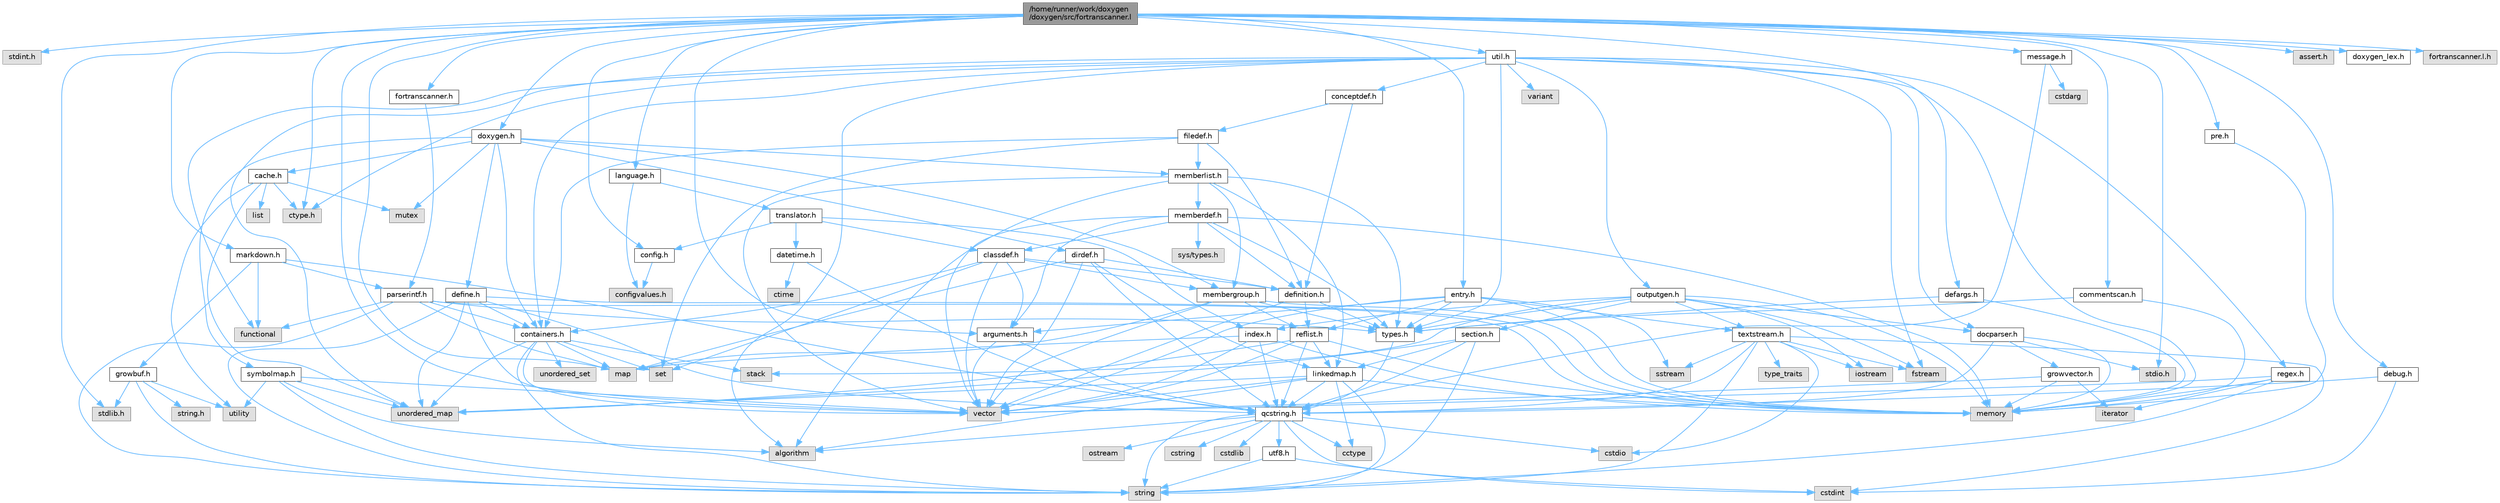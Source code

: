 digraph "/home/runner/work/doxygen/doxygen/src/fortranscanner.l"
{
 // INTERACTIVE_SVG=YES
 // LATEX_PDF_SIZE
  bgcolor="transparent";
  edge [fontname=Helvetica,fontsize=10,labelfontname=Helvetica,labelfontsize=10];
  node [fontname=Helvetica,fontsize=10,shape=box,height=0.2,width=0.4];
  Node1 [id="Node000001",label="/home/runner/work/doxygen\l/doxygen/src/fortranscanner.l",height=0.2,width=0.4,color="gray40", fillcolor="grey60", style="filled", fontcolor="black",tooltip=" "];
  Node1 -> Node2 [id="edge1_Node000001_Node000002",color="steelblue1",style="solid",tooltip=" "];
  Node2 [id="Node000002",label="stdint.h",height=0.2,width=0.4,color="grey60", fillcolor="#E0E0E0", style="filled",tooltip=" "];
  Node1 -> Node3 [id="edge2_Node000001_Node000003",color="steelblue1",style="solid",tooltip=" "];
  Node3 [id="Node000003",label="map",height=0.2,width=0.4,color="grey60", fillcolor="#E0E0E0", style="filled",tooltip=" "];
  Node1 -> Node4 [id="edge3_Node000001_Node000004",color="steelblue1",style="solid",tooltip=" "];
  Node4 [id="Node000004",label="vector",height=0.2,width=0.4,color="grey60", fillcolor="#E0E0E0", style="filled",tooltip=" "];
  Node1 -> Node5 [id="edge4_Node000001_Node000005",color="steelblue1",style="solid",tooltip=" "];
  Node5 [id="Node000005",label="stdio.h",height=0.2,width=0.4,color="grey60", fillcolor="#E0E0E0", style="filled",tooltip=" "];
  Node1 -> Node6 [id="edge5_Node000001_Node000006",color="steelblue1",style="solid",tooltip=" "];
  Node6 [id="Node000006",label="stdlib.h",height=0.2,width=0.4,color="grey60", fillcolor="#E0E0E0", style="filled",tooltip=" "];
  Node1 -> Node7 [id="edge6_Node000001_Node000007",color="steelblue1",style="solid",tooltip=" "];
  Node7 [id="Node000007",label="assert.h",height=0.2,width=0.4,color="grey60", fillcolor="#E0E0E0", style="filled",tooltip=" "];
  Node1 -> Node8 [id="edge7_Node000001_Node000008",color="steelblue1",style="solid",tooltip=" "];
  Node8 [id="Node000008",label="ctype.h",height=0.2,width=0.4,color="grey60", fillcolor="#E0E0E0", style="filled",tooltip=" "];
  Node1 -> Node9 [id="edge8_Node000001_Node000009",color="steelblue1",style="solid",tooltip=" "];
  Node9 [id="Node000009",label="fortranscanner.h",height=0.2,width=0.4,color="grey40", fillcolor="white", style="filled",URL="$d9/d7b/fortranscanner_8h.html",tooltip=" "];
  Node9 -> Node10 [id="edge9_Node000009_Node000010",color="steelblue1",style="solid",tooltip=" "];
  Node10 [id="Node000010",label="parserintf.h",height=0.2,width=0.4,color="grey40", fillcolor="white", style="filled",URL="$da/d55/parserintf_8h.html",tooltip=" "];
  Node10 -> Node11 [id="edge10_Node000010_Node000011",color="steelblue1",style="solid",tooltip=" "];
  Node11 [id="Node000011",label="functional",height=0.2,width=0.4,color="grey60", fillcolor="#E0E0E0", style="filled",tooltip=" "];
  Node10 -> Node12 [id="edge11_Node000010_Node000012",color="steelblue1",style="solid",tooltip=" "];
  Node12 [id="Node000012",label="memory",height=0.2,width=0.4,color="grey60", fillcolor="#E0E0E0", style="filled",tooltip=" "];
  Node10 -> Node3 [id="edge12_Node000010_Node000003",color="steelblue1",style="solid",tooltip=" "];
  Node10 -> Node13 [id="edge13_Node000010_Node000013",color="steelblue1",style="solid",tooltip=" "];
  Node13 [id="Node000013",label="string",height=0.2,width=0.4,color="grey60", fillcolor="#E0E0E0", style="filled",tooltip=" "];
  Node10 -> Node14 [id="edge14_Node000010_Node000014",color="steelblue1",style="solid",tooltip=" "];
  Node14 [id="Node000014",label="types.h",height=0.2,width=0.4,color="grey40", fillcolor="white", style="filled",URL="$d9/d49/types_8h.html",tooltip="This file contains a number of basic enums and types."];
  Node14 -> Node15 [id="edge15_Node000014_Node000015",color="steelblue1",style="solid",tooltip=" "];
  Node15 [id="Node000015",label="qcstring.h",height=0.2,width=0.4,color="grey40", fillcolor="white", style="filled",URL="$d7/d5c/qcstring_8h.html",tooltip=" "];
  Node15 -> Node13 [id="edge16_Node000015_Node000013",color="steelblue1",style="solid",tooltip=" "];
  Node15 -> Node16 [id="edge17_Node000015_Node000016",color="steelblue1",style="solid",tooltip=" "];
  Node16 [id="Node000016",label="algorithm",height=0.2,width=0.4,color="grey60", fillcolor="#E0E0E0", style="filled",tooltip=" "];
  Node15 -> Node17 [id="edge18_Node000015_Node000017",color="steelblue1",style="solid",tooltip=" "];
  Node17 [id="Node000017",label="cctype",height=0.2,width=0.4,color="grey60", fillcolor="#E0E0E0", style="filled",tooltip=" "];
  Node15 -> Node18 [id="edge19_Node000015_Node000018",color="steelblue1",style="solid",tooltip=" "];
  Node18 [id="Node000018",label="cstring",height=0.2,width=0.4,color="grey60", fillcolor="#E0E0E0", style="filled",tooltip=" "];
  Node15 -> Node19 [id="edge20_Node000015_Node000019",color="steelblue1",style="solid",tooltip=" "];
  Node19 [id="Node000019",label="cstdio",height=0.2,width=0.4,color="grey60", fillcolor="#E0E0E0", style="filled",tooltip=" "];
  Node15 -> Node20 [id="edge21_Node000015_Node000020",color="steelblue1",style="solid",tooltip=" "];
  Node20 [id="Node000020",label="cstdlib",height=0.2,width=0.4,color="grey60", fillcolor="#E0E0E0", style="filled",tooltip=" "];
  Node15 -> Node21 [id="edge22_Node000015_Node000021",color="steelblue1",style="solid",tooltip=" "];
  Node21 [id="Node000021",label="cstdint",height=0.2,width=0.4,color="grey60", fillcolor="#E0E0E0", style="filled",tooltip=" "];
  Node15 -> Node22 [id="edge23_Node000015_Node000022",color="steelblue1",style="solid",tooltip=" "];
  Node22 [id="Node000022",label="ostream",height=0.2,width=0.4,color="grey60", fillcolor="#E0E0E0", style="filled",tooltip=" "];
  Node15 -> Node23 [id="edge24_Node000015_Node000023",color="steelblue1",style="solid",tooltip=" "];
  Node23 [id="Node000023",label="utf8.h",height=0.2,width=0.4,color="grey40", fillcolor="white", style="filled",URL="$db/d7c/utf8_8h.html",tooltip="Various UTF8 related helper functions."];
  Node23 -> Node21 [id="edge25_Node000023_Node000021",color="steelblue1",style="solid",tooltip=" "];
  Node23 -> Node13 [id="edge26_Node000023_Node000013",color="steelblue1",style="solid",tooltip=" "];
  Node10 -> Node24 [id="edge27_Node000010_Node000024",color="steelblue1",style="solid",tooltip=" "];
  Node24 [id="Node000024",label="containers.h",height=0.2,width=0.4,color="grey40", fillcolor="white", style="filled",URL="$d5/d75/containers_8h.html",tooltip=" "];
  Node24 -> Node4 [id="edge28_Node000024_Node000004",color="steelblue1",style="solid",tooltip=" "];
  Node24 -> Node13 [id="edge29_Node000024_Node000013",color="steelblue1",style="solid",tooltip=" "];
  Node24 -> Node25 [id="edge30_Node000024_Node000025",color="steelblue1",style="solid",tooltip=" "];
  Node25 [id="Node000025",label="set",height=0.2,width=0.4,color="grey60", fillcolor="#E0E0E0", style="filled",tooltip=" "];
  Node24 -> Node3 [id="edge31_Node000024_Node000003",color="steelblue1",style="solid",tooltip=" "];
  Node24 -> Node26 [id="edge32_Node000024_Node000026",color="steelblue1",style="solid",tooltip=" "];
  Node26 [id="Node000026",label="unordered_set",height=0.2,width=0.4,color="grey60", fillcolor="#E0E0E0", style="filled",tooltip=" "];
  Node24 -> Node27 [id="edge33_Node000024_Node000027",color="steelblue1",style="solid",tooltip=" "];
  Node27 [id="Node000027",label="unordered_map",height=0.2,width=0.4,color="grey60", fillcolor="#E0E0E0", style="filled",tooltip=" "];
  Node24 -> Node28 [id="edge34_Node000024_Node000028",color="steelblue1",style="solid",tooltip=" "];
  Node28 [id="Node000028",label="stack",height=0.2,width=0.4,color="grey60", fillcolor="#E0E0E0", style="filled",tooltip=" "];
  Node1 -> Node29 [id="edge35_Node000001_Node000029",color="steelblue1",style="solid",tooltip=" "];
  Node29 [id="Node000029",label="entry.h",height=0.2,width=0.4,color="grey40", fillcolor="white", style="filled",URL="$d1/dc6/entry_8h.html",tooltip=" "];
  Node29 -> Node4 [id="edge36_Node000029_Node000004",color="steelblue1",style="solid",tooltip=" "];
  Node29 -> Node12 [id="edge37_Node000029_Node000012",color="steelblue1",style="solid",tooltip=" "];
  Node29 -> Node30 [id="edge38_Node000029_Node000030",color="steelblue1",style="solid",tooltip=" "];
  Node30 [id="Node000030",label="sstream",height=0.2,width=0.4,color="grey60", fillcolor="#E0E0E0", style="filled",tooltip=" "];
  Node29 -> Node14 [id="edge39_Node000029_Node000014",color="steelblue1",style="solid",tooltip=" "];
  Node29 -> Node31 [id="edge40_Node000029_Node000031",color="steelblue1",style="solid",tooltip=" "];
  Node31 [id="Node000031",label="arguments.h",height=0.2,width=0.4,color="grey40", fillcolor="white", style="filled",URL="$df/d9b/arguments_8h.html",tooltip=" "];
  Node31 -> Node4 [id="edge41_Node000031_Node000004",color="steelblue1",style="solid",tooltip=" "];
  Node31 -> Node15 [id="edge42_Node000031_Node000015",color="steelblue1",style="solid",tooltip=" "];
  Node29 -> Node32 [id="edge43_Node000029_Node000032",color="steelblue1",style="solid",tooltip=" "];
  Node32 [id="Node000032",label="reflist.h",height=0.2,width=0.4,color="grey40", fillcolor="white", style="filled",URL="$d1/d02/reflist_8h.html",tooltip=" "];
  Node32 -> Node4 [id="edge44_Node000032_Node000004",color="steelblue1",style="solid",tooltip=" "];
  Node32 -> Node27 [id="edge45_Node000032_Node000027",color="steelblue1",style="solid",tooltip=" "];
  Node32 -> Node12 [id="edge46_Node000032_Node000012",color="steelblue1",style="solid",tooltip=" "];
  Node32 -> Node15 [id="edge47_Node000032_Node000015",color="steelblue1",style="solid",tooltip=" "];
  Node32 -> Node33 [id="edge48_Node000032_Node000033",color="steelblue1",style="solid",tooltip=" "];
  Node33 [id="Node000033",label="linkedmap.h",height=0.2,width=0.4,color="grey40", fillcolor="white", style="filled",URL="$da/de1/linkedmap_8h.html",tooltip=" "];
  Node33 -> Node27 [id="edge49_Node000033_Node000027",color="steelblue1",style="solid",tooltip=" "];
  Node33 -> Node4 [id="edge50_Node000033_Node000004",color="steelblue1",style="solid",tooltip=" "];
  Node33 -> Node12 [id="edge51_Node000033_Node000012",color="steelblue1",style="solid",tooltip=" "];
  Node33 -> Node13 [id="edge52_Node000033_Node000013",color="steelblue1",style="solid",tooltip=" "];
  Node33 -> Node16 [id="edge53_Node000033_Node000016",color="steelblue1",style="solid",tooltip=" "];
  Node33 -> Node17 [id="edge54_Node000033_Node000017",color="steelblue1",style="solid",tooltip=" "];
  Node33 -> Node15 [id="edge55_Node000033_Node000015",color="steelblue1",style="solid",tooltip=" "];
  Node29 -> Node34 [id="edge56_Node000029_Node000034",color="steelblue1",style="solid",tooltip=" "];
  Node34 [id="Node000034",label="textstream.h",height=0.2,width=0.4,color="grey40", fillcolor="white", style="filled",URL="$d4/d7d/textstream_8h.html",tooltip=" "];
  Node34 -> Node13 [id="edge57_Node000034_Node000013",color="steelblue1",style="solid",tooltip=" "];
  Node34 -> Node35 [id="edge58_Node000034_Node000035",color="steelblue1",style="solid",tooltip=" "];
  Node35 [id="Node000035",label="iostream",height=0.2,width=0.4,color="grey60", fillcolor="#E0E0E0", style="filled",tooltip=" "];
  Node34 -> Node30 [id="edge59_Node000034_Node000030",color="steelblue1",style="solid",tooltip=" "];
  Node34 -> Node21 [id="edge60_Node000034_Node000021",color="steelblue1",style="solid",tooltip=" "];
  Node34 -> Node19 [id="edge61_Node000034_Node000019",color="steelblue1",style="solid",tooltip=" "];
  Node34 -> Node36 [id="edge62_Node000034_Node000036",color="steelblue1",style="solid",tooltip=" "];
  Node36 [id="Node000036",label="fstream",height=0.2,width=0.4,color="grey60", fillcolor="#E0E0E0", style="filled",tooltip=" "];
  Node34 -> Node37 [id="edge63_Node000034_Node000037",color="steelblue1",style="solid",tooltip=" "];
  Node37 [id="Node000037",label="type_traits",height=0.2,width=0.4,color="grey60", fillcolor="#E0E0E0", style="filled",tooltip=" "];
  Node34 -> Node15 [id="edge64_Node000034_Node000015",color="steelblue1",style="solid",tooltip=" "];
  Node1 -> Node38 [id="edge65_Node000001_Node000038",color="steelblue1",style="solid",tooltip=" "];
  Node38 [id="Node000038",label="message.h",height=0.2,width=0.4,color="grey40", fillcolor="white", style="filled",URL="$d2/d0d/message_8h.html",tooltip=" "];
  Node38 -> Node39 [id="edge66_Node000038_Node000039",color="steelblue1",style="solid",tooltip=" "];
  Node39 [id="Node000039",label="cstdarg",height=0.2,width=0.4,color="grey60", fillcolor="#E0E0E0", style="filled",tooltip=" "];
  Node38 -> Node15 [id="edge67_Node000038_Node000015",color="steelblue1",style="solid",tooltip=" "];
  Node1 -> Node40 [id="edge68_Node000001_Node000040",color="steelblue1",style="solid",tooltip=" "];
  Node40 [id="Node000040",label="config.h",height=0.2,width=0.4,color="grey40", fillcolor="white", style="filled",URL="$db/d16/config_8h.html",tooltip=" "];
  Node40 -> Node41 [id="edge69_Node000040_Node000041",color="steelblue1",style="solid",tooltip=" "];
  Node41 [id="Node000041",label="configvalues.h",height=0.2,width=0.4,color="grey60", fillcolor="#E0E0E0", style="filled",tooltip=" "];
  Node1 -> Node42 [id="edge70_Node000001_Node000042",color="steelblue1",style="solid",tooltip=" "];
  Node42 [id="Node000042",label="doxygen.h",height=0.2,width=0.4,color="grey40", fillcolor="white", style="filled",URL="$d1/da1/doxygen_8h.html",tooltip=" "];
  Node42 -> Node43 [id="edge71_Node000042_Node000043",color="steelblue1",style="solid",tooltip=" "];
  Node43 [id="Node000043",label="mutex",height=0.2,width=0.4,color="grey60", fillcolor="#E0E0E0", style="filled",tooltip=" "];
  Node42 -> Node24 [id="edge72_Node000042_Node000024",color="steelblue1",style="solid",tooltip=" "];
  Node42 -> Node44 [id="edge73_Node000042_Node000044",color="steelblue1",style="solid",tooltip=" "];
  Node44 [id="Node000044",label="membergroup.h",height=0.2,width=0.4,color="grey40", fillcolor="white", style="filled",URL="$d9/d11/membergroup_8h.html",tooltip=" "];
  Node44 -> Node4 [id="edge74_Node000044_Node000004",color="steelblue1",style="solid",tooltip=" "];
  Node44 -> Node3 [id="edge75_Node000044_Node000003",color="steelblue1",style="solid",tooltip=" "];
  Node44 -> Node12 [id="edge76_Node000044_Node000012",color="steelblue1",style="solid",tooltip=" "];
  Node44 -> Node14 [id="edge77_Node000044_Node000014",color="steelblue1",style="solid",tooltip=" "];
  Node44 -> Node32 [id="edge78_Node000044_Node000032",color="steelblue1",style="solid",tooltip=" "];
  Node42 -> Node45 [id="edge79_Node000042_Node000045",color="steelblue1",style="solid",tooltip=" "];
  Node45 [id="Node000045",label="dirdef.h",height=0.2,width=0.4,color="grey40", fillcolor="white", style="filled",URL="$d6/d15/dirdef_8h.html",tooltip=" "];
  Node45 -> Node4 [id="edge80_Node000045_Node000004",color="steelblue1",style="solid",tooltip=" "];
  Node45 -> Node3 [id="edge81_Node000045_Node000003",color="steelblue1",style="solid",tooltip=" "];
  Node45 -> Node15 [id="edge82_Node000045_Node000015",color="steelblue1",style="solid",tooltip=" "];
  Node45 -> Node33 [id="edge83_Node000045_Node000033",color="steelblue1",style="solid",tooltip=" "];
  Node45 -> Node46 [id="edge84_Node000045_Node000046",color="steelblue1",style="solid",tooltip=" "];
  Node46 [id="Node000046",label="definition.h",height=0.2,width=0.4,color="grey40", fillcolor="white", style="filled",URL="$df/da1/definition_8h.html",tooltip=" "];
  Node46 -> Node4 [id="edge85_Node000046_Node000004",color="steelblue1",style="solid",tooltip=" "];
  Node46 -> Node14 [id="edge86_Node000046_Node000014",color="steelblue1",style="solid",tooltip=" "];
  Node46 -> Node32 [id="edge87_Node000046_Node000032",color="steelblue1",style="solid",tooltip=" "];
  Node42 -> Node47 [id="edge88_Node000042_Node000047",color="steelblue1",style="solid",tooltip=" "];
  Node47 [id="Node000047",label="memberlist.h",height=0.2,width=0.4,color="grey40", fillcolor="white", style="filled",URL="$dd/d78/memberlist_8h.html",tooltip=" "];
  Node47 -> Node4 [id="edge89_Node000047_Node000004",color="steelblue1",style="solid",tooltip=" "];
  Node47 -> Node16 [id="edge90_Node000047_Node000016",color="steelblue1",style="solid",tooltip=" "];
  Node47 -> Node48 [id="edge91_Node000047_Node000048",color="steelblue1",style="solid",tooltip=" "];
  Node48 [id="Node000048",label="memberdef.h",height=0.2,width=0.4,color="grey40", fillcolor="white", style="filled",URL="$d4/d46/memberdef_8h.html",tooltip=" "];
  Node48 -> Node4 [id="edge92_Node000048_Node000004",color="steelblue1",style="solid",tooltip=" "];
  Node48 -> Node12 [id="edge93_Node000048_Node000012",color="steelblue1",style="solid",tooltip=" "];
  Node48 -> Node49 [id="edge94_Node000048_Node000049",color="steelblue1",style="solid",tooltip=" "];
  Node49 [id="Node000049",label="sys/types.h",height=0.2,width=0.4,color="grey60", fillcolor="#E0E0E0", style="filled",tooltip=" "];
  Node48 -> Node14 [id="edge95_Node000048_Node000014",color="steelblue1",style="solid",tooltip=" "];
  Node48 -> Node46 [id="edge96_Node000048_Node000046",color="steelblue1",style="solid",tooltip=" "];
  Node48 -> Node31 [id="edge97_Node000048_Node000031",color="steelblue1",style="solid",tooltip=" "];
  Node48 -> Node50 [id="edge98_Node000048_Node000050",color="steelblue1",style="solid",tooltip=" "];
  Node50 [id="Node000050",label="classdef.h",height=0.2,width=0.4,color="grey40", fillcolor="white", style="filled",URL="$d1/da6/classdef_8h.html",tooltip=" "];
  Node50 -> Node4 [id="edge99_Node000050_Node000004",color="steelblue1",style="solid",tooltip=" "];
  Node50 -> Node25 [id="edge100_Node000050_Node000025",color="steelblue1",style="solid",tooltip=" "];
  Node50 -> Node24 [id="edge101_Node000050_Node000024",color="steelblue1",style="solid",tooltip=" "];
  Node50 -> Node46 [id="edge102_Node000050_Node000046",color="steelblue1",style="solid",tooltip=" "];
  Node50 -> Node31 [id="edge103_Node000050_Node000031",color="steelblue1",style="solid",tooltip=" "];
  Node50 -> Node44 [id="edge104_Node000050_Node000044",color="steelblue1",style="solid",tooltip=" "];
  Node47 -> Node33 [id="edge105_Node000047_Node000033",color="steelblue1",style="solid",tooltip=" "];
  Node47 -> Node14 [id="edge106_Node000047_Node000014",color="steelblue1",style="solid",tooltip=" "];
  Node47 -> Node44 [id="edge107_Node000047_Node000044",color="steelblue1",style="solid",tooltip=" "];
  Node42 -> Node51 [id="edge108_Node000042_Node000051",color="steelblue1",style="solid",tooltip=" "];
  Node51 [id="Node000051",label="define.h",height=0.2,width=0.4,color="grey40", fillcolor="white", style="filled",URL="$df/d67/define_8h.html",tooltip=" "];
  Node51 -> Node4 [id="edge109_Node000051_Node000004",color="steelblue1",style="solid",tooltip=" "];
  Node51 -> Node12 [id="edge110_Node000051_Node000012",color="steelblue1",style="solid",tooltip=" "];
  Node51 -> Node13 [id="edge111_Node000051_Node000013",color="steelblue1",style="solid",tooltip=" "];
  Node51 -> Node27 [id="edge112_Node000051_Node000027",color="steelblue1",style="solid",tooltip=" "];
  Node51 -> Node15 [id="edge113_Node000051_Node000015",color="steelblue1",style="solid",tooltip=" "];
  Node51 -> Node24 [id="edge114_Node000051_Node000024",color="steelblue1",style="solid",tooltip=" "];
  Node42 -> Node52 [id="edge115_Node000042_Node000052",color="steelblue1",style="solid",tooltip=" "];
  Node52 [id="Node000052",label="cache.h",height=0.2,width=0.4,color="grey40", fillcolor="white", style="filled",URL="$d3/d26/cache_8h.html",tooltip=" "];
  Node52 -> Node53 [id="edge116_Node000052_Node000053",color="steelblue1",style="solid",tooltip=" "];
  Node53 [id="Node000053",label="list",height=0.2,width=0.4,color="grey60", fillcolor="#E0E0E0", style="filled",tooltip=" "];
  Node52 -> Node27 [id="edge117_Node000052_Node000027",color="steelblue1",style="solid",tooltip=" "];
  Node52 -> Node43 [id="edge118_Node000052_Node000043",color="steelblue1",style="solid",tooltip=" "];
  Node52 -> Node54 [id="edge119_Node000052_Node000054",color="steelblue1",style="solid",tooltip=" "];
  Node54 [id="Node000054",label="utility",height=0.2,width=0.4,color="grey60", fillcolor="#E0E0E0", style="filled",tooltip=" "];
  Node52 -> Node8 [id="edge120_Node000052_Node000008",color="steelblue1",style="solid",tooltip=" "];
  Node42 -> Node55 [id="edge121_Node000042_Node000055",color="steelblue1",style="solid",tooltip=" "];
  Node55 [id="Node000055",label="symbolmap.h",height=0.2,width=0.4,color="grey40", fillcolor="white", style="filled",URL="$d7/ddd/symbolmap_8h.html",tooltip=" "];
  Node55 -> Node16 [id="edge122_Node000055_Node000016",color="steelblue1",style="solid",tooltip=" "];
  Node55 -> Node27 [id="edge123_Node000055_Node000027",color="steelblue1",style="solid",tooltip=" "];
  Node55 -> Node4 [id="edge124_Node000055_Node000004",color="steelblue1",style="solid",tooltip=" "];
  Node55 -> Node13 [id="edge125_Node000055_Node000013",color="steelblue1",style="solid",tooltip=" "];
  Node55 -> Node54 [id="edge126_Node000055_Node000054",color="steelblue1",style="solid",tooltip=" "];
  Node1 -> Node56 [id="edge127_Node000001_Node000056",color="steelblue1",style="solid",tooltip=" "];
  Node56 [id="Node000056",label="util.h",height=0.2,width=0.4,color="grey40", fillcolor="white", style="filled",URL="$d8/d3c/util_8h.html",tooltip="A bunch of utility functions."];
  Node56 -> Node12 [id="edge128_Node000056_Node000012",color="steelblue1",style="solid",tooltip=" "];
  Node56 -> Node27 [id="edge129_Node000056_Node000027",color="steelblue1",style="solid",tooltip=" "];
  Node56 -> Node16 [id="edge130_Node000056_Node000016",color="steelblue1",style="solid",tooltip=" "];
  Node56 -> Node11 [id="edge131_Node000056_Node000011",color="steelblue1",style="solid",tooltip=" "];
  Node56 -> Node36 [id="edge132_Node000056_Node000036",color="steelblue1",style="solid",tooltip=" "];
  Node56 -> Node57 [id="edge133_Node000056_Node000057",color="steelblue1",style="solid",tooltip=" "];
  Node57 [id="Node000057",label="variant",height=0.2,width=0.4,color="grey60", fillcolor="#E0E0E0", style="filled",tooltip=" "];
  Node56 -> Node8 [id="edge134_Node000056_Node000008",color="steelblue1",style="solid",tooltip=" "];
  Node56 -> Node14 [id="edge135_Node000056_Node000014",color="steelblue1",style="solid",tooltip=" "];
  Node56 -> Node58 [id="edge136_Node000056_Node000058",color="steelblue1",style="solid",tooltip=" "];
  Node58 [id="Node000058",label="docparser.h",height=0.2,width=0.4,color="grey40", fillcolor="white", style="filled",URL="$de/d9c/docparser_8h.html",tooltip=" "];
  Node58 -> Node5 [id="edge137_Node000058_Node000005",color="steelblue1",style="solid",tooltip=" "];
  Node58 -> Node12 [id="edge138_Node000058_Node000012",color="steelblue1",style="solid",tooltip=" "];
  Node58 -> Node15 [id="edge139_Node000058_Node000015",color="steelblue1",style="solid",tooltip=" "];
  Node58 -> Node59 [id="edge140_Node000058_Node000059",color="steelblue1",style="solid",tooltip=" "];
  Node59 [id="Node000059",label="growvector.h",height=0.2,width=0.4,color="grey40", fillcolor="white", style="filled",URL="$d7/d50/growvector_8h.html",tooltip=" "];
  Node59 -> Node4 [id="edge141_Node000059_Node000004",color="steelblue1",style="solid",tooltip=" "];
  Node59 -> Node12 [id="edge142_Node000059_Node000012",color="steelblue1",style="solid",tooltip=" "];
  Node59 -> Node60 [id="edge143_Node000059_Node000060",color="steelblue1",style="solid",tooltip=" "];
  Node60 [id="Node000060",label="iterator",height=0.2,width=0.4,color="grey60", fillcolor="#E0E0E0", style="filled",tooltip=" "];
  Node56 -> Node24 [id="edge144_Node000056_Node000024",color="steelblue1",style="solid",tooltip=" "];
  Node56 -> Node61 [id="edge145_Node000056_Node000061",color="steelblue1",style="solid",tooltip=" "];
  Node61 [id="Node000061",label="outputgen.h",height=0.2,width=0.4,color="grey40", fillcolor="white", style="filled",URL="$df/d06/outputgen_8h.html",tooltip=" "];
  Node61 -> Node12 [id="edge146_Node000061_Node000012",color="steelblue1",style="solid",tooltip=" "];
  Node61 -> Node28 [id="edge147_Node000061_Node000028",color="steelblue1",style="solid",tooltip=" "];
  Node61 -> Node35 [id="edge148_Node000061_Node000035",color="steelblue1",style="solid",tooltip=" "];
  Node61 -> Node36 [id="edge149_Node000061_Node000036",color="steelblue1",style="solid",tooltip=" "];
  Node61 -> Node14 [id="edge150_Node000061_Node000014",color="steelblue1",style="solid",tooltip=" "];
  Node61 -> Node62 [id="edge151_Node000061_Node000062",color="steelblue1",style="solid",tooltip=" "];
  Node62 [id="Node000062",label="index.h",height=0.2,width=0.4,color="grey40", fillcolor="white", style="filled",URL="$d1/db5/index_8h.html",tooltip=" "];
  Node62 -> Node12 [id="edge152_Node000062_Node000012",color="steelblue1",style="solid",tooltip=" "];
  Node62 -> Node4 [id="edge153_Node000062_Node000004",color="steelblue1",style="solid",tooltip=" "];
  Node62 -> Node3 [id="edge154_Node000062_Node000003",color="steelblue1",style="solid",tooltip=" "];
  Node62 -> Node15 [id="edge155_Node000062_Node000015",color="steelblue1",style="solid",tooltip=" "];
  Node61 -> Node63 [id="edge156_Node000061_Node000063",color="steelblue1",style="solid",tooltip=" "];
  Node63 [id="Node000063",label="section.h",height=0.2,width=0.4,color="grey40", fillcolor="white", style="filled",URL="$d1/d2a/section_8h.html",tooltip=" "];
  Node63 -> Node13 [id="edge157_Node000063_Node000013",color="steelblue1",style="solid",tooltip=" "];
  Node63 -> Node27 [id="edge158_Node000063_Node000027",color="steelblue1",style="solid",tooltip=" "];
  Node63 -> Node15 [id="edge159_Node000063_Node000015",color="steelblue1",style="solid",tooltip=" "];
  Node63 -> Node33 [id="edge160_Node000063_Node000033",color="steelblue1",style="solid",tooltip=" "];
  Node61 -> Node34 [id="edge161_Node000061_Node000034",color="steelblue1",style="solid",tooltip=" "];
  Node61 -> Node58 [id="edge162_Node000061_Node000058",color="steelblue1",style="solid",tooltip=" "];
  Node56 -> Node64 [id="edge163_Node000056_Node000064",color="steelblue1",style="solid",tooltip=" "];
  Node64 [id="Node000064",label="regex.h",height=0.2,width=0.4,color="grey40", fillcolor="white", style="filled",URL="$d1/d21/regex_8h.html",tooltip=" "];
  Node64 -> Node12 [id="edge164_Node000064_Node000012",color="steelblue1",style="solid",tooltip=" "];
  Node64 -> Node13 [id="edge165_Node000064_Node000013",color="steelblue1",style="solid",tooltip=" "];
  Node64 -> Node4 [id="edge166_Node000064_Node000004",color="steelblue1",style="solid",tooltip=" "];
  Node64 -> Node60 [id="edge167_Node000064_Node000060",color="steelblue1",style="solid",tooltip=" "];
  Node56 -> Node65 [id="edge168_Node000056_Node000065",color="steelblue1",style="solid",tooltip=" "];
  Node65 [id="Node000065",label="conceptdef.h",height=0.2,width=0.4,color="grey40", fillcolor="white", style="filled",URL="$da/df1/conceptdef_8h.html",tooltip=" "];
  Node65 -> Node46 [id="edge169_Node000065_Node000046",color="steelblue1",style="solid",tooltip=" "];
  Node65 -> Node66 [id="edge170_Node000065_Node000066",color="steelblue1",style="solid",tooltip=" "];
  Node66 [id="Node000066",label="filedef.h",height=0.2,width=0.4,color="grey40", fillcolor="white", style="filled",URL="$d4/d3a/filedef_8h.html",tooltip=" "];
  Node66 -> Node25 [id="edge171_Node000066_Node000025",color="steelblue1",style="solid",tooltip=" "];
  Node66 -> Node46 [id="edge172_Node000066_Node000046",color="steelblue1",style="solid",tooltip=" "];
  Node66 -> Node47 [id="edge173_Node000066_Node000047",color="steelblue1",style="solid",tooltip=" "];
  Node66 -> Node24 [id="edge174_Node000066_Node000024",color="steelblue1",style="solid",tooltip=" "];
  Node1 -> Node67 [id="edge175_Node000001_Node000067",color="steelblue1",style="solid",tooltip=" "];
  Node67 [id="Node000067",label="defargs.h",height=0.2,width=0.4,color="grey40", fillcolor="white", style="filled",URL="$d8/d65/defargs_8h.html",tooltip=" "];
  Node67 -> Node14 [id="edge176_Node000067_Node000014",color="steelblue1",style="solid",tooltip=" "];
  Node67 -> Node12 [id="edge177_Node000067_Node000012",color="steelblue1",style="solid",tooltip=" "];
  Node1 -> Node68 [id="edge178_Node000001_Node000068",color="steelblue1",style="solid",tooltip=" "];
  Node68 [id="Node000068",label="language.h",height=0.2,width=0.4,color="grey40", fillcolor="white", style="filled",URL="$d8/dce/language_8h.html",tooltip=" "];
  Node68 -> Node69 [id="edge179_Node000068_Node000069",color="steelblue1",style="solid",tooltip=" "];
  Node69 [id="Node000069",label="translator.h",height=0.2,width=0.4,color="grey40", fillcolor="white", style="filled",URL="$d9/df1/translator_8h.html",tooltip=" "];
  Node69 -> Node50 [id="edge180_Node000069_Node000050",color="steelblue1",style="solid",tooltip=" "];
  Node69 -> Node40 [id="edge181_Node000069_Node000040",color="steelblue1",style="solid",tooltip=" "];
  Node69 -> Node70 [id="edge182_Node000069_Node000070",color="steelblue1",style="solid",tooltip=" "];
  Node70 [id="Node000070",label="datetime.h",height=0.2,width=0.4,color="grey40", fillcolor="white", style="filled",URL="$de/d1b/datetime_8h.html",tooltip=" "];
  Node70 -> Node71 [id="edge183_Node000070_Node000071",color="steelblue1",style="solid",tooltip=" "];
  Node71 [id="Node000071",label="ctime",height=0.2,width=0.4,color="grey60", fillcolor="#E0E0E0", style="filled",tooltip=" "];
  Node70 -> Node15 [id="edge184_Node000070_Node000015",color="steelblue1",style="solid",tooltip=" "];
  Node69 -> Node62 [id="edge185_Node000069_Node000062",color="steelblue1",style="solid",tooltip=" "];
  Node68 -> Node41 [id="edge186_Node000068_Node000041",color="steelblue1",style="solid",tooltip=" "];
  Node1 -> Node72 [id="edge187_Node000001_Node000072",color="steelblue1",style="solid",tooltip=" "];
  Node72 [id="Node000072",label="commentscan.h",height=0.2,width=0.4,color="grey40", fillcolor="white", style="filled",URL="$db/d0d/commentscan_8h.html",tooltip="Interface for the comment block scanner."];
  Node72 -> Node12 [id="edge188_Node000072_Node000012",color="steelblue1",style="solid",tooltip=" "];
  Node72 -> Node14 [id="edge189_Node000072_Node000014",color="steelblue1",style="solid",tooltip=" "];
  Node1 -> Node73 [id="edge190_Node000001_Node000073",color="steelblue1",style="solid",tooltip=" "];
  Node73 [id="Node000073",label="pre.h",height=0.2,width=0.4,color="grey40", fillcolor="white", style="filled",URL="$d3/dbd/pre_8h.html",tooltip=" "];
  Node73 -> Node12 [id="edge191_Node000073_Node000012",color="steelblue1",style="solid",tooltip=" "];
  Node1 -> Node31 [id="edge192_Node000001_Node000031",color="steelblue1",style="solid",tooltip=" "];
  Node1 -> Node74 [id="edge193_Node000001_Node000074",color="steelblue1",style="solid",tooltip=" "];
  Node74 [id="Node000074",label="debug.h",height=0.2,width=0.4,color="grey40", fillcolor="white", style="filled",URL="$db/d16/debug_8h.html",tooltip=" "];
  Node74 -> Node21 [id="edge194_Node000074_Node000021",color="steelblue1",style="solid",tooltip=" "];
  Node74 -> Node15 [id="edge195_Node000074_Node000015",color="steelblue1",style="solid",tooltip=" "];
  Node1 -> Node75 [id="edge196_Node000001_Node000075",color="steelblue1",style="solid",tooltip=" "];
  Node75 [id="Node000075",label="markdown.h",height=0.2,width=0.4,color="grey40", fillcolor="white", style="filled",URL="$d2/d0c/markdown_8h.html",tooltip=" "];
  Node75 -> Node11 [id="edge197_Node000075_Node000011",color="steelblue1",style="solid",tooltip=" "];
  Node75 -> Node15 [id="edge198_Node000075_Node000015",color="steelblue1",style="solid",tooltip=" "];
  Node75 -> Node10 [id="edge199_Node000075_Node000010",color="steelblue1",style="solid",tooltip=" "];
  Node75 -> Node76 [id="edge200_Node000075_Node000076",color="steelblue1",style="solid",tooltip=" "];
  Node76 [id="Node000076",label="growbuf.h",height=0.2,width=0.4,color="grey40", fillcolor="white", style="filled",URL="$dd/d72/growbuf_8h.html",tooltip=" "];
  Node76 -> Node54 [id="edge201_Node000076_Node000054",color="steelblue1",style="solid",tooltip=" "];
  Node76 -> Node6 [id="edge202_Node000076_Node000006",color="steelblue1",style="solid",tooltip=" "];
  Node76 -> Node77 [id="edge203_Node000076_Node000077",color="steelblue1",style="solid",tooltip=" "];
  Node77 [id="Node000077",label="string.h",height=0.2,width=0.4,color="grey60", fillcolor="#E0E0E0", style="filled",tooltip=" "];
  Node76 -> Node13 [id="edge204_Node000076_Node000013",color="steelblue1",style="solid",tooltip=" "];
  Node1 -> Node78 [id="edge205_Node000001_Node000078",color="steelblue1",style="solid",tooltip=" "];
  Node78 [id="Node000078",label="doxygen_lex.h",height=0.2,width=0.4,color="grey40", fillcolor="white", style="filled",URL="$d6/da5/doxygen__lex_8h.html",tooltip=" "];
  Node1 -> Node79 [id="edge206_Node000001_Node000079",color="steelblue1",style="solid",tooltip=" "];
  Node79 [id="Node000079",label="fortranscanner.l.h",height=0.2,width=0.4,color="grey60", fillcolor="#E0E0E0", style="filled",tooltip=" "];
}

